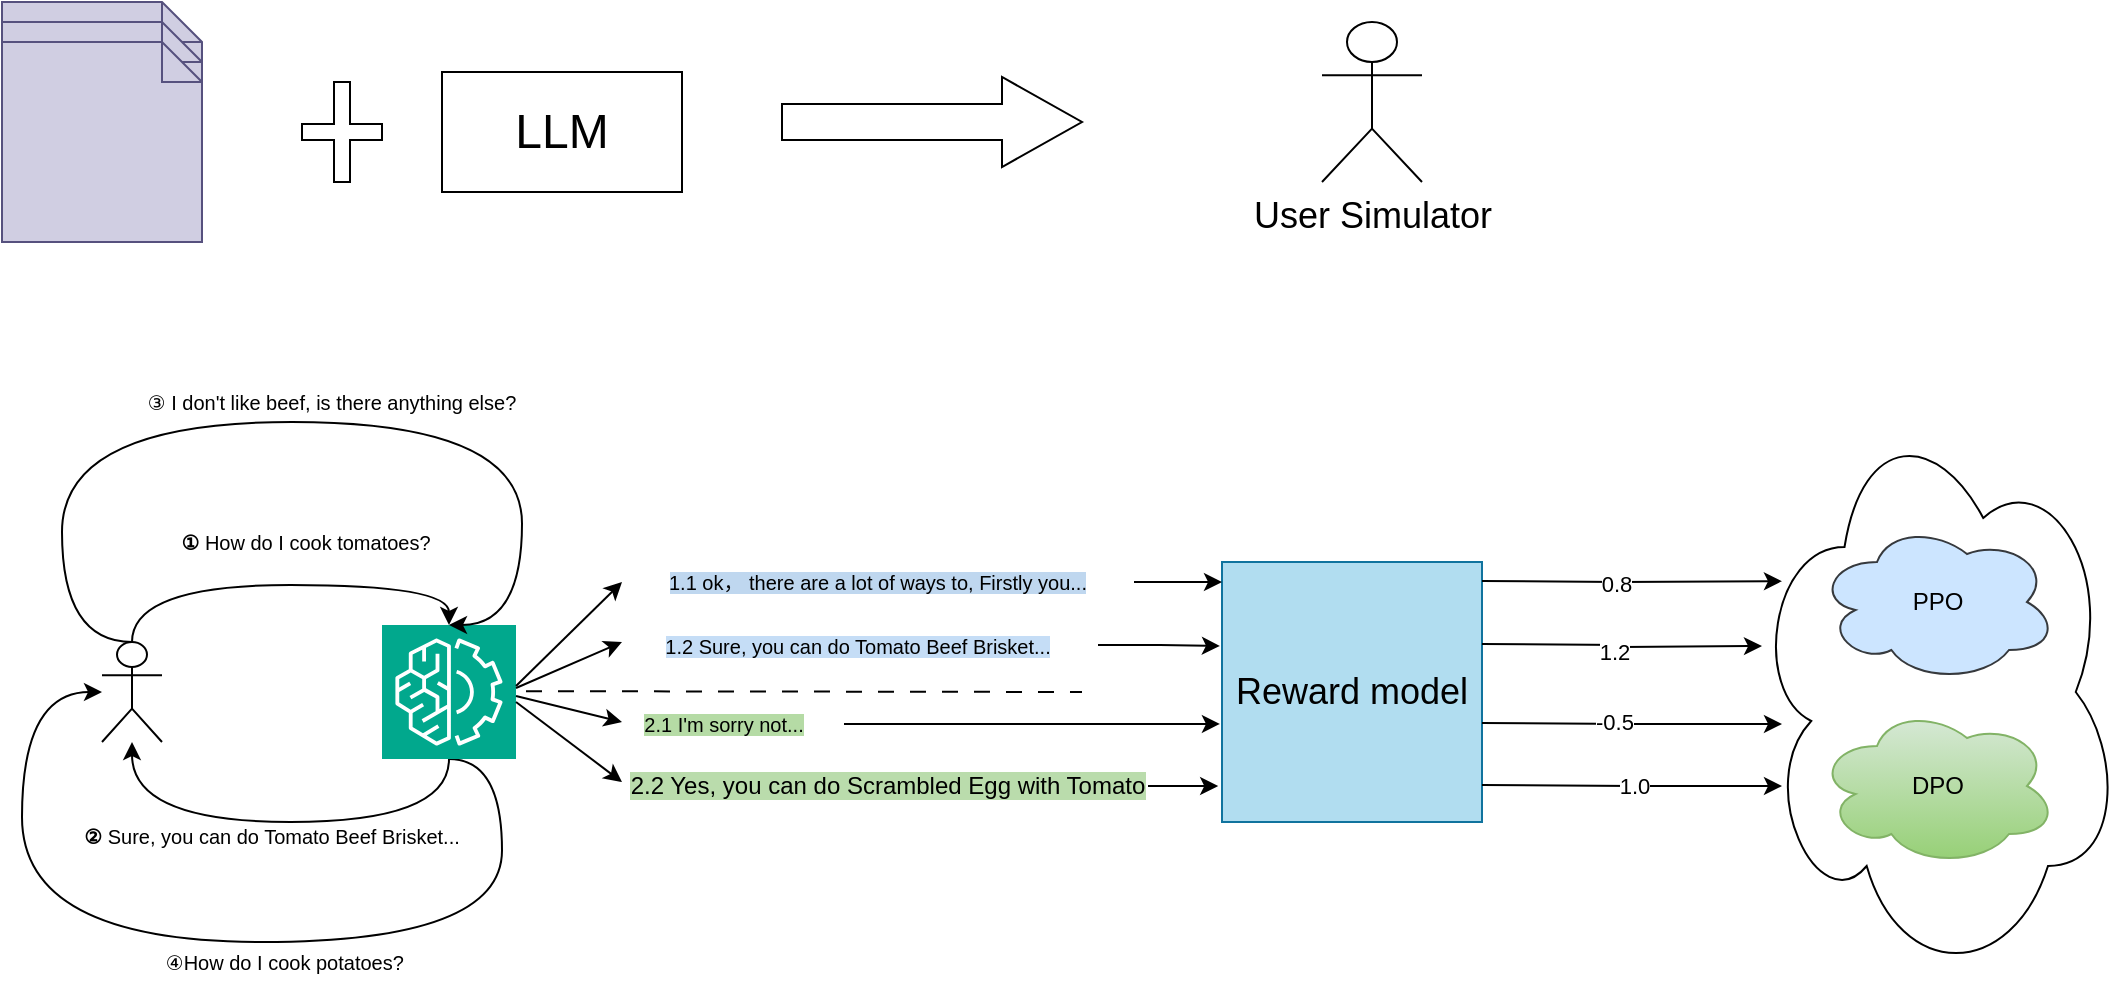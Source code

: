 <mxfile version="21.8.2" type="github">
  <diagram name="第 1 页" id="W85m1tSXvpmhPucDmNgN">
    <mxGraphModel dx="1434" dy="790" grid="1" gridSize="10" guides="1" tooltips="1" connect="1" arrows="1" fold="1" page="1" pageScale="1" pageWidth="583" pageHeight="827" math="0" shadow="0">
      <root>
        <mxCell id="0" />
        <mxCell id="1" parent="0" />
        <mxCell id="7CWbrwUq-kVvmyiY_6K8-22" value="" style="ellipse;shape=cloud;whiteSpace=wrap;html=1;fillColor=none;" vertex="1" parent="1">
          <mxGeometry x="885" y="360" width="185" height="290" as="geometry" />
        </mxCell>
        <mxCell id="ncwIcXT62p0Sn7VJ6r_n-5" value="" style="html=1;shadow=0;dashed=0;align=center;verticalAlign=middle;shape=mxgraph.arrows2.arrow;dy=0.6;dx=40;notch=0;" parent="1" vertex="1">
          <mxGeometry x="400" y="197.5" width="150" height="45" as="geometry" />
        </mxCell>
        <mxCell id="ncwIcXT62p0Sn7VJ6r_n-6" value="" style="shape=cross;whiteSpace=wrap;html=1;" parent="1" vertex="1">
          <mxGeometry x="160" y="200" width="40" height="50" as="geometry" />
        </mxCell>
        <mxCell id="ncwIcXT62p0Sn7VJ6r_n-7" value="&lt;font style=&quot;font-size: 24px;&quot;&gt;LLM&lt;/font&gt;" style="rounded=0;whiteSpace=wrap;html=1;" parent="1" vertex="1">
          <mxGeometry x="230" y="195" width="120" height="60" as="geometry" />
        </mxCell>
        <mxCell id="ncwIcXT62p0Sn7VJ6r_n-9" value="" style="group" parent="1" vertex="1" connectable="0">
          <mxGeometry x="10" y="160" width="100" height="120" as="geometry" />
        </mxCell>
        <mxCell id="ncwIcXT62p0Sn7VJ6r_n-2" value="" style="shape=note;size=20;whiteSpace=wrap;html=1;fillColor=#d0cee2;strokeColor=#56517e;" parent="ncwIcXT62p0Sn7VJ6r_n-9" vertex="1">
          <mxGeometry width="100" height="100" as="geometry" />
        </mxCell>
        <mxCell id="ncwIcXT62p0Sn7VJ6r_n-3" value="" style="shape=note;size=20;whiteSpace=wrap;html=1;fillColor=#d0cee2;strokeColor=#56517e;" parent="ncwIcXT62p0Sn7VJ6r_n-9" vertex="1">
          <mxGeometry y="10" width="100" height="100" as="geometry" />
        </mxCell>
        <mxCell id="ncwIcXT62p0Sn7VJ6r_n-4" value="" style="shape=note;size=20;whiteSpace=wrap;html=1;fillColor=#d0cee2;strokeColor=#56517e;" parent="ncwIcXT62p0Sn7VJ6r_n-9" vertex="1">
          <mxGeometry y="20" width="100" height="100" as="geometry" />
        </mxCell>
        <mxCell id="ncwIcXT62p0Sn7VJ6r_n-14" value="&lt;font style=&quot;font-size: 18px;&quot;&gt;User Simulator&lt;/font&gt;" style="shape=umlActor;verticalLabelPosition=bottom;verticalAlign=top;html=1;outlineConnect=0;" parent="1" vertex="1">
          <mxGeometry x="670" y="170" width="50" height="80" as="geometry" />
        </mxCell>
        <mxCell id="7CWbrwUq-kVvmyiY_6K8-3" style="edgeStyle=orthogonalEdgeStyle;rounded=0;orthogonalLoop=1;jettySize=auto;html=1;exitX=0.5;exitY=1;exitDx=0;exitDy=0;exitPerimeter=0;curved=1;" edge="1" parent="1" source="ncwIcXT62p0Sn7VJ6r_n-19" target="ncwIcXT62p0Sn7VJ6r_n-21">
          <mxGeometry relative="1" as="geometry">
            <mxPoint x="76.5" y="584.5" as="targetPoint" />
            <mxPoint x="230" y="563" as="sourcePoint" />
            <Array as="points">
              <mxPoint x="234" y="570" />
              <mxPoint x="75" y="570" />
            </Array>
          </mxGeometry>
        </mxCell>
        <mxCell id="7CWbrwUq-kVvmyiY_6K8-9" style="edgeStyle=orthogonalEdgeStyle;rounded=0;orthogonalLoop=1;jettySize=auto;html=1;exitX=0.5;exitY=1;exitDx=0;exitDy=0;exitPerimeter=0;curved=1;" edge="1" parent="1" source="ncwIcXT62p0Sn7VJ6r_n-19" target="ncwIcXT62p0Sn7VJ6r_n-21">
          <mxGeometry relative="1" as="geometry">
            <Array as="points">
              <mxPoint x="260" y="539" />
              <mxPoint x="260" y="630" />
              <mxPoint x="20" y="630" />
              <mxPoint x="20" y="505" />
            </Array>
          </mxGeometry>
        </mxCell>
        <mxCell id="ncwIcXT62p0Sn7VJ6r_n-19" value="" style="sketch=0;points=[[0,0,0],[0.25,0,0],[0.5,0,0],[0.75,0,0],[1,0,0],[0,1,0],[0.25,1,0],[0.5,1,0],[0.75,1,0],[1,1,0],[0,0.25,0],[0,0.5,0],[0,0.75,0],[1,0.25,0],[1,0.5,0],[1,0.75,0]];outlineConnect=0;fontColor=#232F3E;fillColor=#01A88D;strokeColor=#ffffff;dashed=0;verticalLabelPosition=bottom;verticalAlign=top;align=center;html=1;fontSize=12;fontStyle=0;aspect=fixed;shape=mxgraph.aws4.resourceIcon;resIcon=mxgraph.aws4.machine_learning;" parent="1" vertex="1">
          <mxGeometry x="200" y="471.5" width="67" height="67" as="geometry" />
        </mxCell>
        <mxCell id="ncwIcXT62p0Sn7VJ6r_n-21" value="" style="shape=umlActor;verticalLabelPosition=bottom;verticalAlign=top;html=1;outlineConnect=0;" parent="1" vertex="1">
          <mxGeometry x="60" y="480" width="30" height="50" as="geometry" />
        </mxCell>
        <mxCell id="ncwIcXT62p0Sn7VJ6r_n-28" value="&lt;font style=&quot;font-size: 10px;&quot;&gt;&lt;b style=&quot;&quot;&gt;①&lt;/b&gt; How do I cook tomatoes?&lt;/font&gt;" style="text;strokeColor=none;align=center;fillColor=none;html=1;verticalAlign=middle;whiteSpace=wrap;rounded=0;" parent="1" vertex="1">
          <mxGeometry x="52" y="420" width="220" height="20" as="geometry" />
        </mxCell>
        <mxCell id="ncwIcXT62p0Sn7VJ6r_n-31" value="" style="endArrow=classic;html=1;rounded=0;" parent="1" edge="1">
          <mxGeometry width="50" height="50" relative="1" as="geometry">
            <mxPoint x="267" y="507" as="sourcePoint" />
            <mxPoint x="320" y="520" as="targetPoint" />
          </mxGeometry>
        </mxCell>
        <mxCell id="ncwIcXT62p0Sn7VJ6r_n-32" value="" style="endArrow=classic;html=1;rounded=0;" parent="1" edge="1">
          <mxGeometry width="50" height="50" relative="1" as="geometry">
            <mxPoint x="267" y="503" as="sourcePoint" />
            <mxPoint x="320" y="480" as="targetPoint" />
          </mxGeometry>
        </mxCell>
        <mxCell id="ncwIcXT62p0Sn7VJ6r_n-47" value="&lt;font style=&quot;font-size: 10px; background-color: rgb(197, 221, 246);&quot;&gt;1.2 Sure, you can do Tomato Beef Brisket...&lt;/font&gt;" style="text;strokeColor=none;align=center;fillColor=none;html=1;verticalAlign=middle;whiteSpace=wrap;rounded=0;" parent="1" vertex="1">
          <mxGeometry x="318" y="471.5" width="240" height="20" as="geometry" />
        </mxCell>
        <mxCell id="ncwIcXT62p0Sn7VJ6r_n-59" value="DPO" style="ellipse;shape=cloud;whiteSpace=wrap;html=1;fillColor=#d5e8d4;gradientColor=#97d077;strokeColor=#82b366;" parent="1" vertex="1">
          <mxGeometry x="917.5" y="512" width="120" height="80" as="geometry" />
        </mxCell>
        <mxCell id="ncwIcXT62p0Sn7VJ6r_n-60" value="PPO" style="ellipse;shape=cloud;whiteSpace=wrap;html=1;fillColor=#cce5ff;strokeColor=#36393d;" parent="1" vertex="1">
          <mxGeometry x="917.5" y="420" width="120" height="80" as="geometry" />
        </mxCell>
        <mxCell id="ncwIcXT62p0Sn7VJ6r_n-69" value="&lt;font style=&quot;font-size: 10px;&quot;&gt;&lt;font style=&quot;&quot;&gt;&lt;b style=&quot;&quot;&gt;②&lt;/b&gt;&amp;nbsp;&lt;/font&gt;Sure, you can do Tomato Beef Brisket...&lt;/font&gt;" style="text;strokeColor=none;align=center;fillColor=none;html=1;verticalAlign=middle;whiteSpace=wrap;rounded=0;" parent="1" vertex="1">
          <mxGeometry x="13" y="562" width="264" height="30" as="geometry" />
        </mxCell>
        <mxCell id="7CWbrwUq-kVvmyiY_6K8-4" style="edgeStyle=orthogonalEdgeStyle;rounded=0;orthogonalLoop=1;jettySize=auto;html=1;exitX=0.5;exitY=0;exitDx=0;exitDy=0;exitPerimeter=0;entryX=0.5;entryY=0;entryDx=0;entryDy=0;entryPerimeter=0;curved=1;" edge="1" parent="1" source="ncwIcXT62p0Sn7VJ6r_n-21" target="ncwIcXT62p0Sn7VJ6r_n-19">
          <mxGeometry relative="1" as="geometry" />
        </mxCell>
        <mxCell id="7CWbrwUq-kVvmyiY_6K8-6" style="edgeStyle=orthogonalEdgeStyle;rounded=0;orthogonalLoop=1;jettySize=auto;html=1;exitX=0.5;exitY=0;exitDx=0;exitDy=0;exitPerimeter=0;entryX=0.5;entryY=0;entryDx=0;entryDy=0;entryPerimeter=0;curved=1;" edge="1" parent="1" source="ncwIcXT62p0Sn7VJ6r_n-21" target="ncwIcXT62p0Sn7VJ6r_n-19">
          <mxGeometry relative="1" as="geometry">
            <Array as="points">
              <mxPoint x="40" y="480" />
              <mxPoint x="40" y="370" />
              <mxPoint x="270" y="370" />
              <mxPoint x="270" y="472" />
            </Array>
          </mxGeometry>
        </mxCell>
        <mxCell id="7CWbrwUq-kVvmyiY_6K8-7" value="&lt;font style=&quot;font-size: 10px;&quot;&gt;③ I don&#39;t like beef, is there anything else?&lt;/font&gt;" style="text;strokeColor=none;align=center;fillColor=none;html=1;verticalAlign=middle;whiteSpace=wrap;rounded=0;" vertex="1" parent="1">
          <mxGeometry x="30" y="350" width="290" height="20" as="geometry" />
        </mxCell>
        <mxCell id="7CWbrwUq-kVvmyiY_6K8-10" value="&lt;font style=&quot;font-size: 10px; background-color: rgb(181, 219, 165);&quot;&gt;2.1 I&#39;m sorry not...&lt;/font&gt;" style="text;strokeColor=none;align=center;fillColor=none;html=1;verticalAlign=middle;whiteSpace=wrap;rounded=0;" vertex="1" parent="1">
          <mxGeometry x="311" y="512" width="120" height="18" as="geometry" />
        </mxCell>
        <mxCell id="7CWbrwUq-kVvmyiY_6K8-11" value="&lt;span style=&quot;background-color: rgb(186, 220, 172);&quot;&gt;2.2 Yes, you can do&amp;nbsp;Scrambled Egg with Tomato&lt;/span&gt;" style="text;strokeColor=none;align=center;fillColor=none;html=1;verticalAlign=middle;whiteSpace=wrap;rounded=0;" vertex="1" parent="1">
          <mxGeometry x="323" y="542" width="260" height="20" as="geometry" />
        </mxCell>
        <mxCell id="7CWbrwUq-kVvmyiY_6K8-12" value="&lt;font style=&quot;font-size: 10px;&quot;&gt;&amp;nbsp;④How do I cook potatoes?&lt;/font&gt;" style="text;strokeColor=none;align=center;fillColor=none;html=1;verticalAlign=middle;whiteSpace=wrap;rounded=0;" vertex="1" parent="1">
          <mxGeometry x="40" y="630" width="220" height="20" as="geometry" />
        </mxCell>
        <mxCell id="7CWbrwUq-kVvmyiY_6K8-13" value="" style="endArrow=classic;html=1;rounded=0;" edge="1" parent="1">
          <mxGeometry width="50" height="50" relative="1" as="geometry">
            <mxPoint x="267" y="502" as="sourcePoint" />
            <mxPoint x="320" y="450" as="targetPoint" />
          </mxGeometry>
        </mxCell>
        <mxCell id="7CWbrwUq-kVvmyiY_6K8-14" value="" style="endArrow=classic;html=1;rounded=0;" edge="1" parent="1">
          <mxGeometry width="50" height="50" relative="1" as="geometry">
            <mxPoint x="267" y="510" as="sourcePoint" />
            <mxPoint x="320" y="550" as="targetPoint" />
          </mxGeometry>
        </mxCell>
        <mxCell id="7CWbrwUq-kVvmyiY_6K8-17" value="&lt;font style=&quot;font-size: 10px; background-color: rgb(191, 215, 239);&quot;&gt;1.1 ok， there are a lot of ways to, Firstly you...&lt;/font&gt;" style="text;strokeColor=none;align=center;fillColor=none;html=1;verticalAlign=middle;whiteSpace=wrap;rounded=0;" vertex="1" parent="1">
          <mxGeometry x="320" y="440" width="256" height="20" as="geometry" />
        </mxCell>
        <mxCell id="7CWbrwUq-kVvmyiY_6K8-18" value="" style="endArrow=none;html=1;rounded=0;dashed=1;dashPattern=8 8;" edge="1" parent="1">
          <mxGeometry width="50" height="50" relative="1" as="geometry">
            <mxPoint x="272" y="504.58" as="sourcePoint" />
            <mxPoint x="550" y="505" as="targetPoint" />
          </mxGeometry>
        </mxCell>
        <mxCell id="7CWbrwUq-kVvmyiY_6K8-21" value="&lt;font style=&quot;font-size: 18px;&quot;&gt;Reward model&lt;/font&gt;" style="rounded=0;whiteSpace=wrap;html=1;fillColor=#b1ddf0;strokeColor=#10739e;" vertex="1" parent="1">
          <mxGeometry x="620" y="440" width="130" height="130" as="geometry" />
        </mxCell>
        <mxCell id="7CWbrwUq-kVvmyiY_6K8-24" style="edgeStyle=orthogonalEdgeStyle;rounded=0;orthogonalLoop=1;jettySize=auto;html=1;exitX=1;exitY=0.5;exitDx=0;exitDy=0;entryX=0;entryY=0.077;entryDx=0;entryDy=0;entryPerimeter=0;" edge="1" parent="1" source="7CWbrwUq-kVvmyiY_6K8-17" target="7CWbrwUq-kVvmyiY_6K8-21">
          <mxGeometry relative="1" as="geometry" />
        </mxCell>
        <mxCell id="7CWbrwUq-kVvmyiY_6K8-26" style="edgeStyle=orthogonalEdgeStyle;rounded=0;orthogonalLoop=1;jettySize=auto;html=1;exitX=1;exitY=0.5;exitDx=0;exitDy=0;entryX=-0.008;entryY=0.323;entryDx=0;entryDy=0;entryPerimeter=0;" edge="1" parent="1" source="ncwIcXT62p0Sn7VJ6r_n-47" target="7CWbrwUq-kVvmyiY_6K8-21">
          <mxGeometry relative="1" as="geometry" />
        </mxCell>
        <mxCell id="7CWbrwUq-kVvmyiY_6K8-30" style="edgeStyle=orthogonalEdgeStyle;rounded=0;orthogonalLoop=1;jettySize=auto;html=1;exitX=1;exitY=0.5;exitDx=0;exitDy=0;entryX=-0.008;entryY=0.623;entryDx=0;entryDy=0;entryPerimeter=0;" edge="1" parent="1" source="7CWbrwUq-kVvmyiY_6K8-10" target="7CWbrwUq-kVvmyiY_6K8-21">
          <mxGeometry relative="1" as="geometry" />
        </mxCell>
        <mxCell id="7CWbrwUq-kVvmyiY_6K8-35" style="edgeStyle=orthogonalEdgeStyle;rounded=0;orthogonalLoop=1;jettySize=auto;html=1;exitX=1;exitY=0.5;exitDx=0;exitDy=0;entryX=-0.015;entryY=0.869;entryDx=0;entryDy=0;entryPerimeter=0;" edge="1" parent="1" source="7CWbrwUq-kVvmyiY_6K8-11" target="7CWbrwUq-kVvmyiY_6K8-21">
          <mxGeometry relative="1" as="geometry" />
        </mxCell>
        <mxCell id="7CWbrwUq-kVvmyiY_6K8-38" style="edgeStyle=orthogonalEdgeStyle;rounded=0;orthogonalLoop=1;jettySize=auto;html=1;exitX=1;exitY=0.5;exitDx=0;exitDy=0;entryX=0.081;entryY=0.309;entryDx=0;entryDy=0;entryPerimeter=0;" edge="1" parent="1" target="7CWbrwUq-kVvmyiY_6K8-22">
          <mxGeometry relative="1" as="geometry">
            <mxPoint x="750" y="449.5" as="sourcePoint" />
            <mxPoint x="794" y="449.5" as="targetPoint" />
          </mxGeometry>
        </mxCell>
        <mxCell id="7CWbrwUq-kVvmyiY_6K8-42" value="0.8" style="edgeLabel;html=1;align=center;verticalAlign=middle;resizable=0;points=[];" vertex="1" connectable="0" parent="7CWbrwUq-kVvmyiY_6K8-38">
          <mxGeometry x="-0.096" y="-4" relative="1" as="geometry">
            <mxPoint x="-5" y="1" as="offset" />
          </mxGeometry>
        </mxCell>
        <mxCell id="7CWbrwUq-kVvmyiY_6K8-39" style="edgeStyle=orthogonalEdgeStyle;rounded=0;orthogonalLoop=1;jettySize=auto;html=1;exitX=1;exitY=0.5;exitDx=0;exitDy=0;" edge="1" parent="1">
          <mxGeometry relative="1" as="geometry">
            <mxPoint x="750" y="481" as="sourcePoint" />
            <mxPoint x="890" y="482" as="targetPoint" />
          </mxGeometry>
        </mxCell>
        <mxCell id="7CWbrwUq-kVvmyiY_6K8-47" value="1.2" style="edgeLabel;html=1;align=center;verticalAlign=middle;resizable=0;points=[];" vertex="1" connectable="0" parent="7CWbrwUq-kVvmyiY_6K8-39">
          <mxGeometry x="-0.07" y="-3" relative="1" as="geometry">
            <mxPoint as="offset" />
          </mxGeometry>
        </mxCell>
        <mxCell id="7CWbrwUq-kVvmyiY_6K8-40" style="edgeStyle=orthogonalEdgeStyle;rounded=0;orthogonalLoop=1;jettySize=auto;html=1;exitX=1;exitY=0.5;exitDx=0;exitDy=0;entryX=0.081;entryY=0.309;entryDx=0;entryDy=0;entryPerimeter=0;" edge="1" parent="1">
          <mxGeometry relative="1" as="geometry">
            <mxPoint x="750" y="520.5" as="sourcePoint" />
            <mxPoint x="900" y="521" as="targetPoint" />
          </mxGeometry>
        </mxCell>
        <mxCell id="7CWbrwUq-kVvmyiY_6K8-44" value="-0.5" style="edgeLabel;html=1;align=center;verticalAlign=middle;resizable=0;points=[];" vertex="1" connectable="0" parent="7CWbrwUq-kVvmyiY_6K8-40">
          <mxGeometry x="-0.123" y="1" relative="1" as="geometry">
            <mxPoint as="offset" />
          </mxGeometry>
        </mxCell>
        <mxCell id="7CWbrwUq-kVvmyiY_6K8-41" style="edgeStyle=orthogonalEdgeStyle;rounded=0;orthogonalLoop=1;jettySize=auto;html=1;exitX=1;exitY=0.5;exitDx=0;exitDy=0;entryX=0.081;entryY=0.309;entryDx=0;entryDy=0;entryPerimeter=0;" edge="1" parent="1">
          <mxGeometry relative="1" as="geometry">
            <mxPoint x="750" y="551.5" as="sourcePoint" />
            <mxPoint x="900" y="552" as="targetPoint" />
          </mxGeometry>
        </mxCell>
        <mxCell id="7CWbrwUq-kVvmyiY_6K8-45" value="1.0" style="edgeLabel;html=1;align=center;verticalAlign=middle;resizable=0;points=[];" vertex="1" connectable="0" parent="7CWbrwUq-kVvmyiY_6K8-41">
          <mxGeometry x="0.003" relative="1" as="geometry">
            <mxPoint as="offset" />
          </mxGeometry>
        </mxCell>
      </root>
    </mxGraphModel>
  </diagram>
</mxfile>
